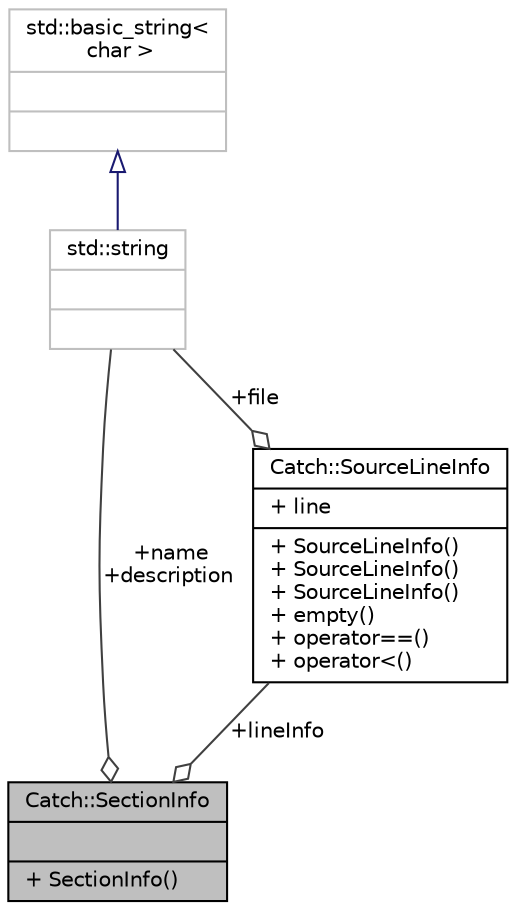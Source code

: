 digraph "Catch::SectionInfo"
{
  edge [fontname="Helvetica",fontsize="10",labelfontname="Helvetica",labelfontsize="10"];
  node [fontname="Helvetica",fontsize="10",shape=record];
  Node1 [label="{Catch::SectionInfo\n||+ SectionInfo()\l}",height=0.2,width=0.4,color="black", fillcolor="grey75", style="filled", fontcolor="black"];
  Node2 -> Node1 [color="grey25",fontsize="10",style="solid",label=" +lineInfo" ,arrowhead="odiamond",fontname="Helvetica"];
  Node2 [label="{Catch::SourceLineInfo\n|+ line\l|+ SourceLineInfo()\l+ SourceLineInfo()\l+ SourceLineInfo()\l+ empty()\l+ operator==()\l+ operator\<()\l}",height=0.2,width=0.4,color="black", fillcolor="white", style="filled",URL="$structCatch_1_1SourceLineInfo.html"];
  Node3 -> Node2 [color="grey25",fontsize="10",style="solid",label=" +file" ,arrowhead="odiamond",fontname="Helvetica"];
  Node3 [label="{std::string\n||}",height=0.2,width=0.4,color="grey75", fillcolor="white", style="filled",tooltip="STL class. "];
  Node4 -> Node3 [dir="back",color="midnightblue",fontsize="10",style="solid",arrowtail="onormal",fontname="Helvetica"];
  Node4 [label="{std::basic_string\<\l char \>\n||}",height=0.2,width=0.4,color="grey75", fillcolor="white", style="filled",tooltip="STL class. "];
  Node3 -> Node1 [color="grey25",fontsize="10",style="solid",label=" +name\n+description" ,arrowhead="odiamond",fontname="Helvetica"];
}
